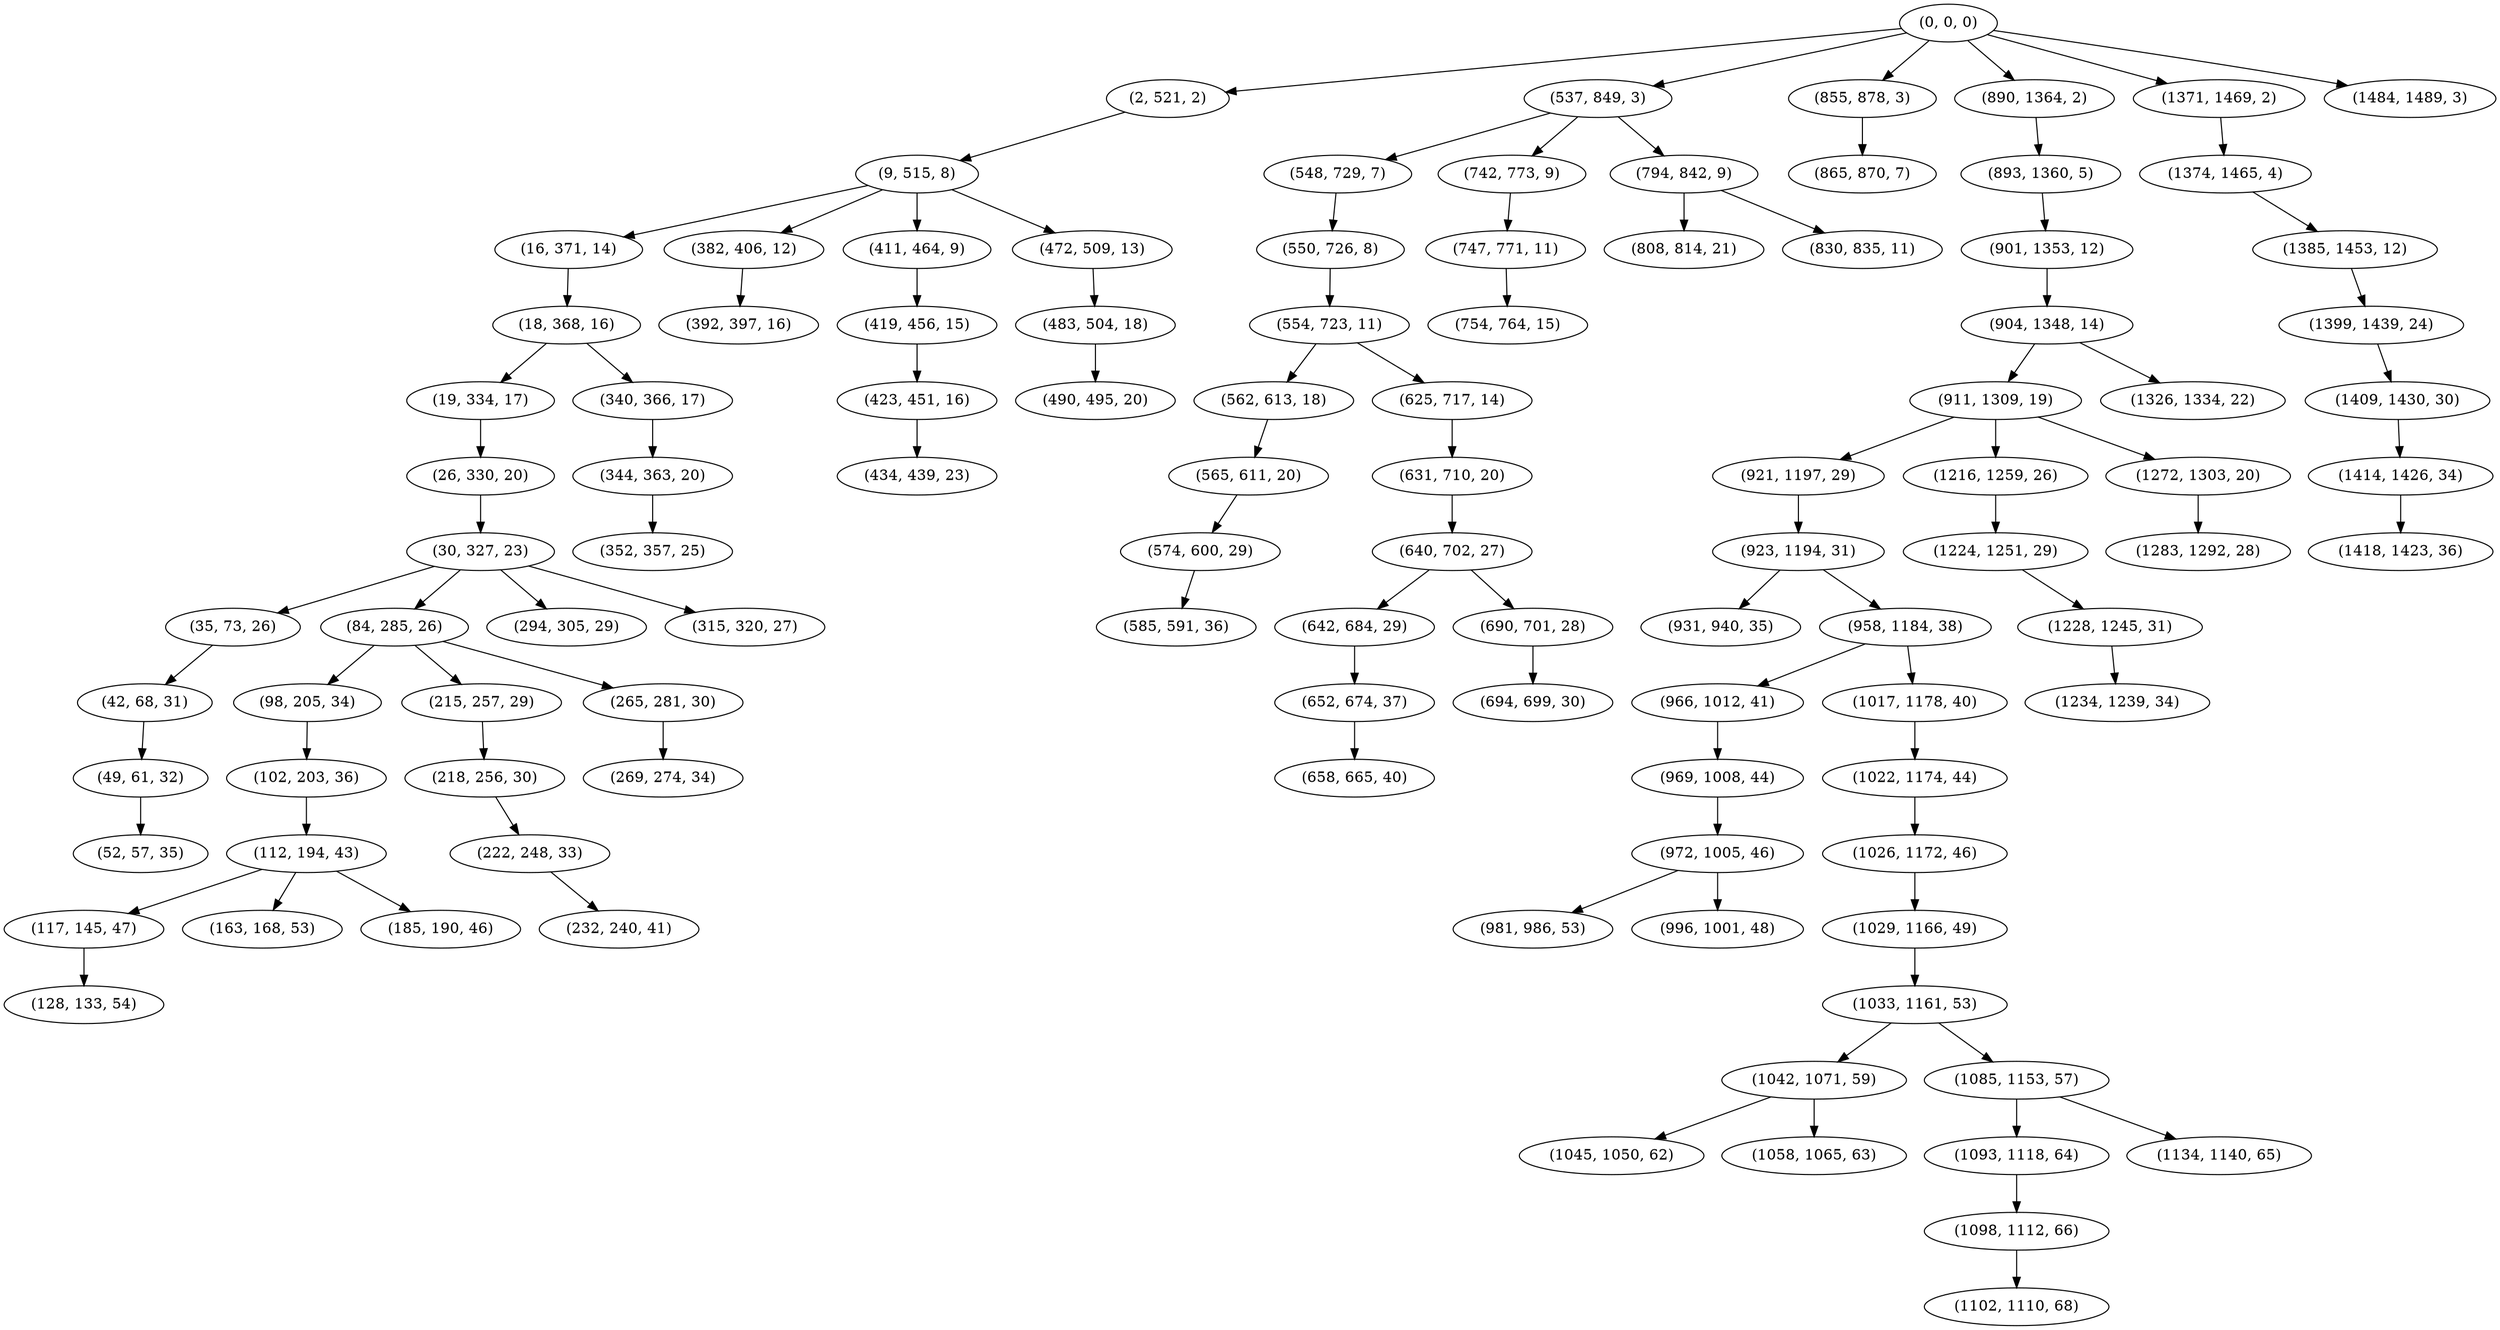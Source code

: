 digraph tree {
    "(0, 0, 0)";
    "(2, 521, 2)";
    "(9, 515, 8)";
    "(16, 371, 14)";
    "(18, 368, 16)";
    "(19, 334, 17)";
    "(26, 330, 20)";
    "(30, 327, 23)";
    "(35, 73, 26)";
    "(42, 68, 31)";
    "(49, 61, 32)";
    "(52, 57, 35)";
    "(84, 285, 26)";
    "(98, 205, 34)";
    "(102, 203, 36)";
    "(112, 194, 43)";
    "(117, 145, 47)";
    "(128, 133, 54)";
    "(163, 168, 53)";
    "(185, 190, 46)";
    "(215, 257, 29)";
    "(218, 256, 30)";
    "(222, 248, 33)";
    "(232, 240, 41)";
    "(265, 281, 30)";
    "(269, 274, 34)";
    "(294, 305, 29)";
    "(315, 320, 27)";
    "(340, 366, 17)";
    "(344, 363, 20)";
    "(352, 357, 25)";
    "(382, 406, 12)";
    "(392, 397, 16)";
    "(411, 464, 9)";
    "(419, 456, 15)";
    "(423, 451, 16)";
    "(434, 439, 23)";
    "(472, 509, 13)";
    "(483, 504, 18)";
    "(490, 495, 20)";
    "(537, 849, 3)";
    "(548, 729, 7)";
    "(550, 726, 8)";
    "(554, 723, 11)";
    "(562, 613, 18)";
    "(565, 611, 20)";
    "(574, 600, 29)";
    "(585, 591, 36)";
    "(625, 717, 14)";
    "(631, 710, 20)";
    "(640, 702, 27)";
    "(642, 684, 29)";
    "(652, 674, 37)";
    "(658, 665, 40)";
    "(690, 701, 28)";
    "(694, 699, 30)";
    "(742, 773, 9)";
    "(747, 771, 11)";
    "(754, 764, 15)";
    "(794, 842, 9)";
    "(808, 814, 21)";
    "(830, 835, 11)";
    "(855, 878, 3)";
    "(865, 870, 7)";
    "(890, 1364, 2)";
    "(893, 1360, 5)";
    "(901, 1353, 12)";
    "(904, 1348, 14)";
    "(911, 1309, 19)";
    "(921, 1197, 29)";
    "(923, 1194, 31)";
    "(931, 940, 35)";
    "(958, 1184, 38)";
    "(966, 1012, 41)";
    "(969, 1008, 44)";
    "(972, 1005, 46)";
    "(981, 986, 53)";
    "(996, 1001, 48)";
    "(1017, 1178, 40)";
    "(1022, 1174, 44)";
    "(1026, 1172, 46)";
    "(1029, 1166, 49)";
    "(1033, 1161, 53)";
    "(1042, 1071, 59)";
    "(1045, 1050, 62)";
    "(1058, 1065, 63)";
    "(1085, 1153, 57)";
    "(1093, 1118, 64)";
    "(1098, 1112, 66)";
    "(1102, 1110, 68)";
    "(1134, 1140, 65)";
    "(1216, 1259, 26)";
    "(1224, 1251, 29)";
    "(1228, 1245, 31)";
    "(1234, 1239, 34)";
    "(1272, 1303, 20)";
    "(1283, 1292, 28)";
    "(1326, 1334, 22)";
    "(1371, 1469, 2)";
    "(1374, 1465, 4)";
    "(1385, 1453, 12)";
    "(1399, 1439, 24)";
    "(1409, 1430, 30)";
    "(1414, 1426, 34)";
    "(1418, 1423, 36)";
    "(1484, 1489, 3)";
    "(0, 0, 0)" -> "(2, 521, 2)";
    "(0, 0, 0)" -> "(537, 849, 3)";
    "(0, 0, 0)" -> "(855, 878, 3)";
    "(0, 0, 0)" -> "(890, 1364, 2)";
    "(0, 0, 0)" -> "(1371, 1469, 2)";
    "(0, 0, 0)" -> "(1484, 1489, 3)";
    "(2, 521, 2)" -> "(9, 515, 8)";
    "(9, 515, 8)" -> "(16, 371, 14)";
    "(9, 515, 8)" -> "(382, 406, 12)";
    "(9, 515, 8)" -> "(411, 464, 9)";
    "(9, 515, 8)" -> "(472, 509, 13)";
    "(16, 371, 14)" -> "(18, 368, 16)";
    "(18, 368, 16)" -> "(19, 334, 17)";
    "(18, 368, 16)" -> "(340, 366, 17)";
    "(19, 334, 17)" -> "(26, 330, 20)";
    "(26, 330, 20)" -> "(30, 327, 23)";
    "(30, 327, 23)" -> "(35, 73, 26)";
    "(30, 327, 23)" -> "(84, 285, 26)";
    "(30, 327, 23)" -> "(294, 305, 29)";
    "(30, 327, 23)" -> "(315, 320, 27)";
    "(35, 73, 26)" -> "(42, 68, 31)";
    "(42, 68, 31)" -> "(49, 61, 32)";
    "(49, 61, 32)" -> "(52, 57, 35)";
    "(84, 285, 26)" -> "(98, 205, 34)";
    "(84, 285, 26)" -> "(215, 257, 29)";
    "(84, 285, 26)" -> "(265, 281, 30)";
    "(98, 205, 34)" -> "(102, 203, 36)";
    "(102, 203, 36)" -> "(112, 194, 43)";
    "(112, 194, 43)" -> "(117, 145, 47)";
    "(112, 194, 43)" -> "(163, 168, 53)";
    "(112, 194, 43)" -> "(185, 190, 46)";
    "(117, 145, 47)" -> "(128, 133, 54)";
    "(215, 257, 29)" -> "(218, 256, 30)";
    "(218, 256, 30)" -> "(222, 248, 33)";
    "(222, 248, 33)" -> "(232, 240, 41)";
    "(265, 281, 30)" -> "(269, 274, 34)";
    "(340, 366, 17)" -> "(344, 363, 20)";
    "(344, 363, 20)" -> "(352, 357, 25)";
    "(382, 406, 12)" -> "(392, 397, 16)";
    "(411, 464, 9)" -> "(419, 456, 15)";
    "(419, 456, 15)" -> "(423, 451, 16)";
    "(423, 451, 16)" -> "(434, 439, 23)";
    "(472, 509, 13)" -> "(483, 504, 18)";
    "(483, 504, 18)" -> "(490, 495, 20)";
    "(537, 849, 3)" -> "(548, 729, 7)";
    "(537, 849, 3)" -> "(742, 773, 9)";
    "(537, 849, 3)" -> "(794, 842, 9)";
    "(548, 729, 7)" -> "(550, 726, 8)";
    "(550, 726, 8)" -> "(554, 723, 11)";
    "(554, 723, 11)" -> "(562, 613, 18)";
    "(554, 723, 11)" -> "(625, 717, 14)";
    "(562, 613, 18)" -> "(565, 611, 20)";
    "(565, 611, 20)" -> "(574, 600, 29)";
    "(574, 600, 29)" -> "(585, 591, 36)";
    "(625, 717, 14)" -> "(631, 710, 20)";
    "(631, 710, 20)" -> "(640, 702, 27)";
    "(640, 702, 27)" -> "(642, 684, 29)";
    "(640, 702, 27)" -> "(690, 701, 28)";
    "(642, 684, 29)" -> "(652, 674, 37)";
    "(652, 674, 37)" -> "(658, 665, 40)";
    "(690, 701, 28)" -> "(694, 699, 30)";
    "(742, 773, 9)" -> "(747, 771, 11)";
    "(747, 771, 11)" -> "(754, 764, 15)";
    "(794, 842, 9)" -> "(808, 814, 21)";
    "(794, 842, 9)" -> "(830, 835, 11)";
    "(855, 878, 3)" -> "(865, 870, 7)";
    "(890, 1364, 2)" -> "(893, 1360, 5)";
    "(893, 1360, 5)" -> "(901, 1353, 12)";
    "(901, 1353, 12)" -> "(904, 1348, 14)";
    "(904, 1348, 14)" -> "(911, 1309, 19)";
    "(904, 1348, 14)" -> "(1326, 1334, 22)";
    "(911, 1309, 19)" -> "(921, 1197, 29)";
    "(911, 1309, 19)" -> "(1216, 1259, 26)";
    "(911, 1309, 19)" -> "(1272, 1303, 20)";
    "(921, 1197, 29)" -> "(923, 1194, 31)";
    "(923, 1194, 31)" -> "(931, 940, 35)";
    "(923, 1194, 31)" -> "(958, 1184, 38)";
    "(958, 1184, 38)" -> "(966, 1012, 41)";
    "(958, 1184, 38)" -> "(1017, 1178, 40)";
    "(966, 1012, 41)" -> "(969, 1008, 44)";
    "(969, 1008, 44)" -> "(972, 1005, 46)";
    "(972, 1005, 46)" -> "(981, 986, 53)";
    "(972, 1005, 46)" -> "(996, 1001, 48)";
    "(1017, 1178, 40)" -> "(1022, 1174, 44)";
    "(1022, 1174, 44)" -> "(1026, 1172, 46)";
    "(1026, 1172, 46)" -> "(1029, 1166, 49)";
    "(1029, 1166, 49)" -> "(1033, 1161, 53)";
    "(1033, 1161, 53)" -> "(1042, 1071, 59)";
    "(1033, 1161, 53)" -> "(1085, 1153, 57)";
    "(1042, 1071, 59)" -> "(1045, 1050, 62)";
    "(1042, 1071, 59)" -> "(1058, 1065, 63)";
    "(1085, 1153, 57)" -> "(1093, 1118, 64)";
    "(1085, 1153, 57)" -> "(1134, 1140, 65)";
    "(1093, 1118, 64)" -> "(1098, 1112, 66)";
    "(1098, 1112, 66)" -> "(1102, 1110, 68)";
    "(1216, 1259, 26)" -> "(1224, 1251, 29)";
    "(1224, 1251, 29)" -> "(1228, 1245, 31)";
    "(1228, 1245, 31)" -> "(1234, 1239, 34)";
    "(1272, 1303, 20)" -> "(1283, 1292, 28)";
    "(1371, 1469, 2)" -> "(1374, 1465, 4)";
    "(1374, 1465, 4)" -> "(1385, 1453, 12)";
    "(1385, 1453, 12)" -> "(1399, 1439, 24)";
    "(1399, 1439, 24)" -> "(1409, 1430, 30)";
    "(1409, 1430, 30)" -> "(1414, 1426, 34)";
    "(1414, 1426, 34)" -> "(1418, 1423, 36)";
}
